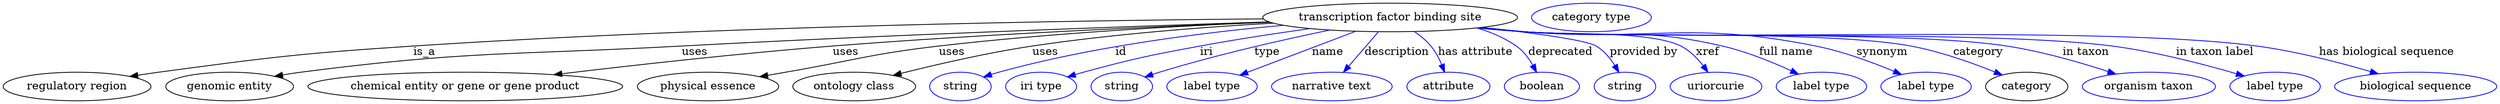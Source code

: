 digraph {
	graph [bb="0,0,3117.7,123"];
	node [label="\N"];
	"transcription factor binding site"	[height=0.5,
		label="transcription factor binding site",
		pos="1733.3,105",
		width=4.4232];
	"regulatory region"	[height=0.5,
		pos="92.292,18",
		width=2.5637];
	"transcription factor binding site" -> "regulatory region"	[label=is_a,
		lp="526.29,61.5",
		pos="e,157.94,30.672 1574.6,103.22 1341.5,101.21 892.92,94.108 512.29,69 370.07,59.618 334.53,55.172 193.29,36 185.06,34.883 176.47,33.607 \
167.92,32.268"];
	"genomic entity"	[height=0.5,
		pos="282.29,18",
		width=2.2206];
	"transcription factor binding site" -> "genomic entity"	[label=uses,
		lp="864.79,61.5",
		pos="e,338.63,30.814 1581.7,99.368 1405.4,93.664 1105.7,82.989 848.29,69 636.1,57.467 582.04,63.317 371.29,36 363.92,35.044 356.23,33.861 \
348.6,32.568"];
	"chemical entity or gene or gene product"	[height=0.5,
		pos="577.29,18",
		width=5.4703];
	"transcription factor binding site" -> "chemical entity or gene or gene product"	[label=uses,
		lp="1052.8,61.5",
		pos="e,688.42,32.942 1582.9,98.982 1441.6,93.669 1224.4,83.956 1036.3,69 921.42,59.867 790.81,45.223 698.37,34.139"];
	"physical essence"	[height=0.5,
		pos="880.29,18",
		width=2.4553];
	"transcription factor binding site" -> "physical essence"	[label=uses,
		lp="1185.8,61.5",
		pos="e,944.72,30.323 1582.7,99.086 1468.8,94.298 1308.9,85.279 1169.3,69 1083.3,58.971 1062.6,50.807 977.29,36 969.97,34.729 962.34,33.4 \
954.72,32.069"];
	"ontology class"	[height=0.5,
		pos="1063.3,18",
		width=2.1304];
	"transcription factor binding site" -> "ontology class"	[label=uses,
		lp="1302.8,61.5",
		pos="e,1112.1,32.046 1587.2,97.824 1499.6,92.814 1386.2,84.029 1286.3,69 1229.9,60.52 1166.6,45.815 1121.9,34.541"];
	id	[color=blue,
		height=0.5,
		label=string,
		pos="1196.3,18",
		width=1.0652];
	"transcription factor binding site" -> id	[color=blue,
		label=id,
		lp="1397.3,61.5",
		pos="e,1225.3,29.996 1600.3,95.082 1500.9,86.119 1362.3,68.743 1244.3,36 1241.2,35.137 1238,34.175 1234.8,33.159",
		style=solid];
	iri	[color=blue,
		height=0.5,
		label="iri type",
		pos="1297.3,18",
		width=1.2277];
	"transcription factor binding site" -> iri	[color=blue,
		label=iri,
		lp="1504.3,61.5",
		pos="e,1330.6,29.946 1633.3,90.972 1590.9,85.002 1541.1,77.386 1496.3,69 1431.3,56.83 1415.1,53.271 1351.3,36 1347.7,35.031 1344,33.979 \
1340.3,32.889",
		style=solid];
	type	[color=blue,
		height=0.5,
		label=string,
		pos="1398.3,18",
		width=1.0652];
	"transcription factor binding site" -> type	[color=blue,
		label=type,
		lp="1579.3,61.5",
		pos="e,1427.2,29.953 1658,89.137 1599.4,76.887 1516.5,57.992 1445.3,36 1442.5,35.147 1439.7,34.229 1436.9,33.277",
		style=solid];
	name	[color=blue,
		height=0.5,
		label="label type",
		pos="1511.3,18",
		width=1.5707];
	"transcription factor binding site" -> name	[color=blue,
		label=name,
		lp="1656.3,61.5",
		pos="e,1545.9,32.27 1690.5,87.611 1651.7,72.757 1594.8,50.955 1555.5,35.934",
		style=solid];
	description	[color=blue,
		height=0.5,
		label="narrative text",
		pos="1661.3,18",
		width=2.0943];
	"transcription factor binding site" -> description	[color=blue,
		label=description,
		lp="1742.8,61.5",
		pos="e,1674.8,35.798 1718,87.024 1713,81.335 1707.3,74.931 1702.3,69 1695.3,60.798 1687.8,51.716 1681.1,43.568",
		style=solid];
	"has attribute"	[color=blue,
		height=0.5,
		label=attribute,
		pos="1806.3,18",
		width=1.4443];
	"transcription factor binding site" -> "has attribute"	[color=blue,
		label="has attribute",
		lp="1840.3,61.5",
		pos="e,1801,36.014 1762.7,87.268 1770.1,82.095 1777.5,75.914 1783.3,69 1789,62.117 1793.7,53.561 1797.2,45.484",
		style=solid];
	deprecated	[color=blue,
		height=0.5,
		label=boolean,
		pos="1923.3,18",
		width=1.2999];
	"transcription factor binding site" -> deprecated	[color=blue,
		label=deprecated,
		lp="1946.8,61.5",
		pos="e,1916.6,35.885 1842.1,91.722 1859.6,86.518 1876.7,79.217 1891.3,69 1899.9,62.955 1906.8,53.744 1911.9,44.867",
		style=solid];
	"provided by"	[color=blue,
		height=0.5,
		label=string,
		pos="2026.3,18",
		width=1.0652];
	"transcription factor binding site" -> "provided by"	[color=blue,
		label="provided by",
		lp="2049.8,61.5",
		pos="e,2019,35.738 1849.1,92.587 1911.6,85.656 1978.7,76.691 1991.3,69 2000.8,63.209 2008.4,53.757 2014,44.621",
		style=solid];
	xref	[color=blue,
		height=0.5,
		label=uriorcurie,
		pos="2140.3,18",
		width=1.5887];
	"transcription factor binding site" -> xref	[color=blue,
		label=xref,
		lp="2129.8,61.5",
		pos="e,2130.3,35.973 1847.1,92.342 1865.3,90.527 1883.8,88.694 1901.3,87 1944.6,82.809 2057.5,88.732 2096.3,69 2107.3,63.38 2116.8,53.701 \
2124.2,44.347",
		style=solid];
	"full name"	[color=blue,
		height=0.5,
		label="label type",
		pos="2272.3,18",
		width=1.5707];
	"transcription factor binding site" -> "full name"	[color=blue,
		label="full name",
		lp="2227.8,61.5",
		pos="e,2243.6,33.57 1845.8,92.178 1864.3,90.356 1883.3,88.563 1901.3,87 2010.9,77.458 2041.1,93.88 2148.3,69 2178.2,62.052 2210.4,48.913 \
2234.4,37.848",
		style=solid];
	synonym	[color=blue,
		height=0.5,
		label="label type",
		pos="2403.3,18",
		width=1.5707];
	"transcription factor binding site" -> synonym	[color=blue,
		label=synonym,
		lp="2348.3,61.5",
		pos="e,2372.5,33.152 1843.9,91.989 1863,90.147 1882.7,88.397 1901.3,87 2062.8,74.842 2106.5,100.94 2265.3,69 2299.2,62.175 2336,48.518 \
2363,37.199",
		style=solid];
	category	[height=0.5,
		pos="2529.3,18",
		width=1.4263];
	"transcription factor binding site" -> category	[color=blue,
		label=category,
		lp="2468.8,61.5",
		pos="e,2498.6,32.552 1843,91.884 1862.4,90.031 1882.4,88.305 1901.3,87 2008.4,79.59 2278.7,88.721 2384.3,69 2420.9,62.17 2460.7,47.903 \
2489.3,36.351",
		style=solid];
	"in taxon"	[color=blue,
		height=0.5,
		label="organism taxon",
		pos="2682.3,18",
		width=2.3109];
	"transcription factor binding site" -> "in taxon"	[color=blue,
		label="in taxon",
		lp="2603.3,61.5",
		pos="e,2640.8,33.753 1842.1,91.852 1861.8,89.979 1882.1,88.254 1901.3,87 2035.1,78.246 2371.8,89.278 2504.3,69 2547.9,62.321 2596.1,48.382 \
2631.3,36.914",
		style=solid];
	"in taxon label"	[color=blue,
		height=0.5,
		label="label type",
		pos="2840.3,18",
		width=1.5707];
	"transcription factor binding site" -> "in taxon label"	[color=blue,
		label="in taxon label",
		lp="2764.8,61.5",
		pos="e,2801.7,31.185 1842.1,91.767 1861.8,89.903 1882.1,88.203 1901.3,87 2064.4,76.768 2474.3,90.116 2636.3,69 2690.4,61.947 2751,46.052 \
2791.9,34.064",
		style=solid];
	"has biological sequence"	[color=blue,
		height=0.5,
		label="biological sequence",
		pos="3016.3,18",
		width=2.8164];
	"transcription factor binding site" -> "has biological sequence"	[color=blue,
		label="has biological sequence",
		lp="2979.8,61.5",
		pos="e,2969.4,33.976 1841.6,91.732 1861.5,89.859 1882,88.165 1901.3,87 2104.5,74.741 2615.5,95.979 2817.3,69 2866.1,62.472 2920.3,48.408 \
2959.7,36.854",
		style=solid];
	"named thing_category"	[color=blue,
		height=0.5,
		label="category type",
		pos="1985.3,105",
		width=2.0762];
}

